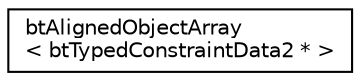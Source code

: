 digraph "Graphical Class Hierarchy"
{
  edge [fontname="Helvetica",fontsize="10",labelfontname="Helvetica",labelfontsize="10"];
  node [fontname="Helvetica",fontsize="10",shape=record];
  rankdir="LR";
  Node1 [label="btAlignedObjectArray\l\< btTypedConstraintData2 * \>",height=0.2,width=0.4,color="black", fillcolor="white", style="filled",URL="$classbt_aligned_object_array.html"];
}
